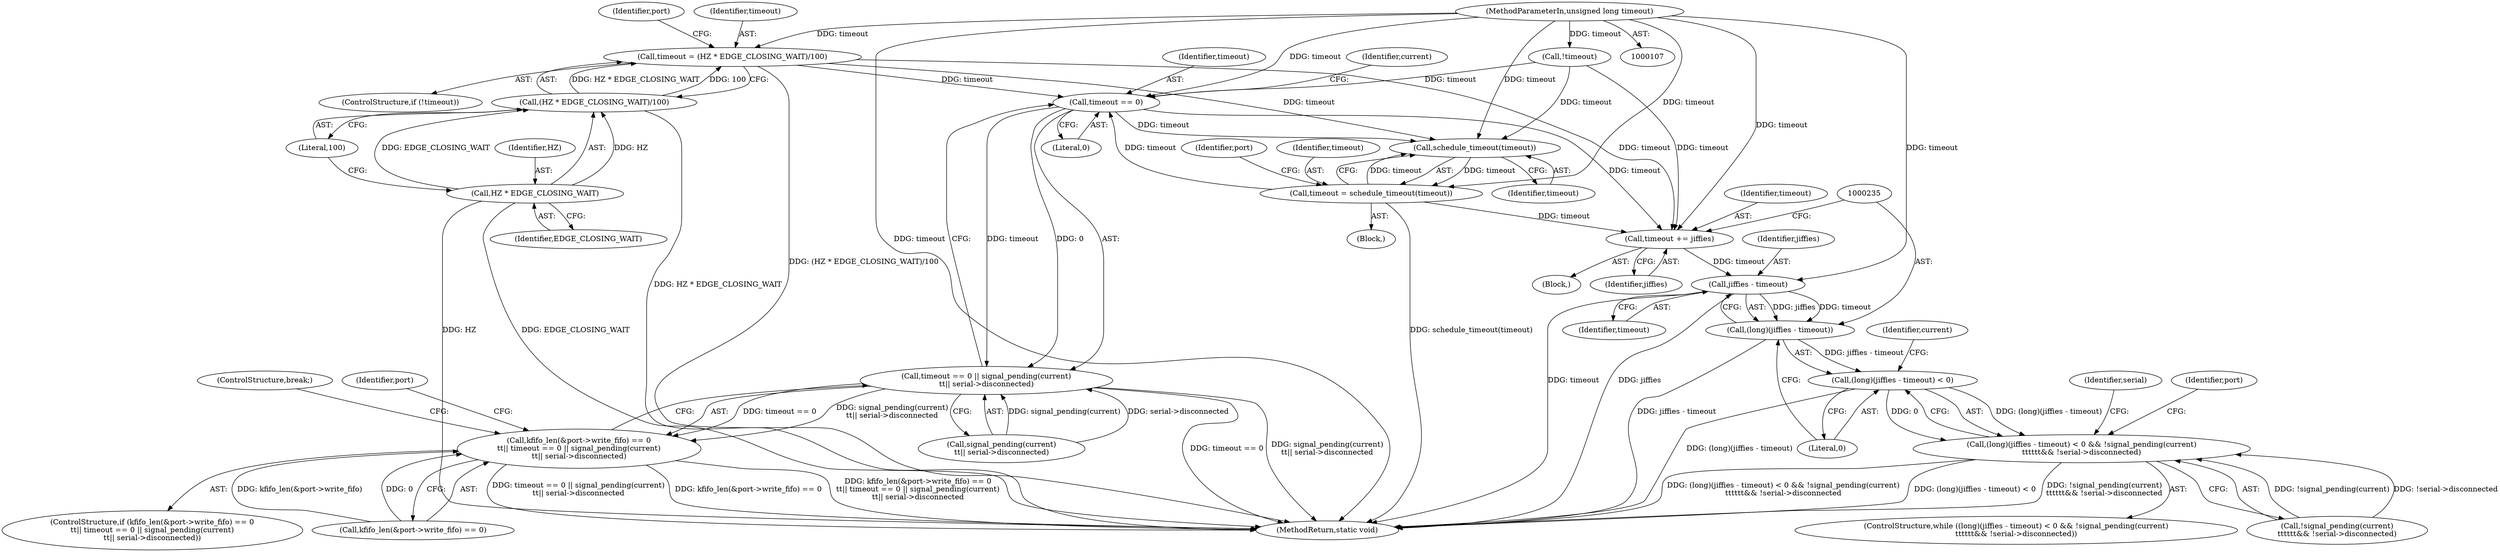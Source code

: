 digraph "0_linux_1ee0a224bc9aad1de496c795f96bc6ba2c394811@integer" {
"1000140" [label="(Call,timeout = (HZ * EDGE_CLOSING_WAIT)/100)"];
"1000142" [label="(Call,(HZ * EDGE_CLOSING_WAIT)/100)"];
"1000143" [label="(Call,HZ * EDGE_CLOSING_WAIT)"];
"1000109" [label="(MethodParameterIn,unsigned long timeout)"];
"1000178" [label="(Call,timeout == 0)"];
"1000177" [label="(Call,timeout == 0 || signal_pending(current)\n\t\t|| serial->disconnected)"];
"1000169" [label="(Call,kfifo_len(&port->write_fifo) == 0\n\t\t|| timeout == 0 || signal_pending(current)\n\t\t|| serial->disconnected)"];
"1000196" [label="(Call,schedule_timeout(timeout))"];
"1000194" [label="(Call,timeout = schedule_timeout(timeout))"];
"1000228" [label="(Call,timeout += jiffies)"];
"1000236" [label="(Call,jiffies - timeout)"];
"1000234" [label="(Call,(long)(jiffies - timeout))"];
"1000233" [label="(Call,(long)(jiffies - timeout) < 0)"];
"1000232" [label="(Call,(long)(jiffies - timeout) < 0 && !signal_pending(current)\n\t\t\t\t\t\t&& !serial->disconnected)"];
"1000258" [label="(Identifier,serial)"];
"1000140" [label="(Call,timeout = (HZ * EDGE_CLOSING_WAIT)/100)"];
"1000177" [label="(Call,timeout == 0 || signal_pending(current)\n\t\t|| serial->disconnected)"];
"1000236" [label="(Call,jiffies - timeout)"];
"1000233" [label="(Call,(long)(jiffies - timeout) < 0)"];
"1000109" [label="(MethodParameterIn,unsigned long timeout)"];
"1000238" [label="(Identifier,timeout)"];
"1000181" [label="(Call,signal_pending(current)\n\t\t|| serial->disconnected)"];
"1000170" [label="(Call,kfifo_len(&port->write_fifo) == 0)"];
"1000228" [label="(Call,timeout += jiffies)"];
"1000237" [label="(Identifier,jiffies)"];
"1000231" [label="(ControlStructure,while ((long)(jiffies - timeout) < 0 && !signal_pending(current)\n\t\t\t\t\t\t&& !serial->disconnected))"];
"1000142" [label="(Call,(HZ * EDGE_CLOSING_WAIT)/100)"];
"1000187" [label="(ControlStructure,break;)"];
"1000138" [label="(Call,!timeout)"];
"1000145" [label="(Identifier,EDGE_CLOSING_WAIT)"];
"1000279" [label="(MethodReturn,static void)"];
"1000179" [label="(Identifier,timeout)"];
"1000240" [label="(Call,!signal_pending(current)\n\t\t\t\t\t\t&& !serial->disconnected)"];
"1000169" [label="(Call,kfifo_len(&port->write_fifo) == 0\n\t\t|| timeout == 0 || signal_pending(current)\n\t\t|| serial->disconnected)"];
"1000243" [label="(Identifier,current)"];
"1000183" [label="(Identifier,current)"];
"1000144" [label="(Identifier,HZ)"];
"1000230" [label="(Identifier,jiffies)"];
"1000168" [label="(ControlStructure,if (kfifo_len(&port->write_fifo) == 0\n\t\t|| timeout == 0 || signal_pending(current)\n\t\t|| serial->disconnected))"];
"1000146" [label="(Literal,100)"];
"1000201" [label="(Identifier,port)"];
"1000197" [label="(Identifier,timeout)"];
"1000196" [label="(Call,schedule_timeout(timeout))"];
"1000165" [label="(Block,)"];
"1000191" [label="(Identifier,port)"];
"1000234" [label="(Call,(long)(jiffies - timeout))"];
"1000178" [label="(Call,timeout == 0)"];
"1000150" [label="(Identifier,port)"];
"1000111" [label="(Block,)"];
"1000195" [label="(Identifier,timeout)"];
"1000229" [label="(Identifier,timeout)"];
"1000239" [label="(Literal,0)"];
"1000141" [label="(Identifier,timeout)"];
"1000180" [label="(Literal,0)"];
"1000194" [label="(Call,timeout = schedule_timeout(timeout))"];
"1000137" [label="(ControlStructure,if (!timeout))"];
"1000232" [label="(Call,(long)(jiffies - timeout) < 0 && !signal_pending(current)\n\t\t\t\t\t\t&& !serial->disconnected)"];
"1000252" [label="(Identifier,port)"];
"1000143" [label="(Call,HZ * EDGE_CLOSING_WAIT)"];
"1000140" -> "1000137"  [label="AST: "];
"1000140" -> "1000142"  [label="CFG: "];
"1000141" -> "1000140"  [label="AST: "];
"1000142" -> "1000140"  [label="AST: "];
"1000150" -> "1000140"  [label="CFG: "];
"1000140" -> "1000279"  [label="DDG: (HZ * EDGE_CLOSING_WAIT)/100"];
"1000142" -> "1000140"  [label="DDG: HZ * EDGE_CLOSING_WAIT"];
"1000142" -> "1000140"  [label="DDG: 100"];
"1000109" -> "1000140"  [label="DDG: timeout"];
"1000140" -> "1000178"  [label="DDG: timeout"];
"1000140" -> "1000196"  [label="DDG: timeout"];
"1000140" -> "1000228"  [label="DDG: timeout"];
"1000142" -> "1000146"  [label="CFG: "];
"1000143" -> "1000142"  [label="AST: "];
"1000146" -> "1000142"  [label="AST: "];
"1000142" -> "1000279"  [label="DDG: HZ * EDGE_CLOSING_WAIT"];
"1000143" -> "1000142"  [label="DDG: HZ"];
"1000143" -> "1000142"  [label="DDG: EDGE_CLOSING_WAIT"];
"1000143" -> "1000145"  [label="CFG: "];
"1000144" -> "1000143"  [label="AST: "];
"1000145" -> "1000143"  [label="AST: "];
"1000146" -> "1000143"  [label="CFG: "];
"1000143" -> "1000279"  [label="DDG: HZ"];
"1000143" -> "1000279"  [label="DDG: EDGE_CLOSING_WAIT"];
"1000109" -> "1000107"  [label="AST: "];
"1000109" -> "1000279"  [label="DDG: timeout"];
"1000109" -> "1000138"  [label="DDG: timeout"];
"1000109" -> "1000178"  [label="DDG: timeout"];
"1000109" -> "1000194"  [label="DDG: timeout"];
"1000109" -> "1000196"  [label="DDG: timeout"];
"1000109" -> "1000228"  [label="DDG: timeout"];
"1000109" -> "1000236"  [label="DDG: timeout"];
"1000178" -> "1000177"  [label="AST: "];
"1000178" -> "1000180"  [label="CFG: "];
"1000179" -> "1000178"  [label="AST: "];
"1000180" -> "1000178"  [label="AST: "];
"1000183" -> "1000178"  [label="CFG: "];
"1000177" -> "1000178"  [label="CFG: "];
"1000178" -> "1000177"  [label="DDG: timeout"];
"1000178" -> "1000177"  [label="DDG: 0"];
"1000194" -> "1000178"  [label="DDG: timeout"];
"1000138" -> "1000178"  [label="DDG: timeout"];
"1000178" -> "1000196"  [label="DDG: timeout"];
"1000178" -> "1000228"  [label="DDG: timeout"];
"1000177" -> "1000169"  [label="AST: "];
"1000177" -> "1000181"  [label="CFG: "];
"1000181" -> "1000177"  [label="AST: "];
"1000169" -> "1000177"  [label="CFG: "];
"1000177" -> "1000279"  [label="DDG: signal_pending(current)\n\t\t|| serial->disconnected"];
"1000177" -> "1000279"  [label="DDG: timeout == 0"];
"1000177" -> "1000169"  [label="DDG: timeout == 0"];
"1000177" -> "1000169"  [label="DDG: signal_pending(current)\n\t\t|| serial->disconnected"];
"1000181" -> "1000177"  [label="DDG: signal_pending(current)"];
"1000181" -> "1000177"  [label="DDG: serial->disconnected"];
"1000169" -> "1000168"  [label="AST: "];
"1000169" -> "1000170"  [label="CFG: "];
"1000170" -> "1000169"  [label="AST: "];
"1000187" -> "1000169"  [label="CFG: "];
"1000191" -> "1000169"  [label="CFG: "];
"1000169" -> "1000279"  [label="DDG: kfifo_len(&port->write_fifo) == 0\n\t\t|| timeout == 0 || signal_pending(current)\n\t\t|| serial->disconnected"];
"1000169" -> "1000279"  [label="DDG: timeout == 0 || signal_pending(current)\n\t\t|| serial->disconnected"];
"1000169" -> "1000279"  [label="DDG: kfifo_len(&port->write_fifo) == 0"];
"1000170" -> "1000169"  [label="DDG: kfifo_len(&port->write_fifo)"];
"1000170" -> "1000169"  [label="DDG: 0"];
"1000196" -> "1000194"  [label="AST: "];
"1000196" -> "1000197"  [label="CFG: "];
"1000197" -> "1000196"  [label="AST: "];
"1000194" -> "1000196"  [label="CFG: "];
"1000196" -> "1000194"  [label="DDG: timeout"];
"1000194" -> "1000196"  [label="DDG: timeout"];
"1000138" -> "1000196"  [label="DDG: timeout"];
"1000194" -> "1000165"  [label="AST: "];
"1000195" -> "1000194"  [label="AST: "];
"1000201" -> "1000194"  [label="CFG: "];
"1000194" -> "1000279"  [label="DDG: schedule_timeout(timeout)"];
"1000194" -> "1000228"  [label="DDG: timeout"];
"1000228" -> "1000111"  [label="AST: "];
"1000228" -> "1000230"  [label="CFG: "];
"1000229" -> "1000228"  [label="AST: "];
"1000230" -> "1000228"  [label="AST: "];
"1000235" -> "1000228"  [label="CFG: "];
"1000138" -> "1000228"  [label="DDG: timeout"];
"1000228" -> "1000236"  [label="DDG: timeout"];
"1000236" -> "1000234"  [label="AST: "];
"1000236" -> "1000238"  [label="CFG: "];
"1000237" -> "1000236"  [label="AST: "];
"1000238" -> "1000236"  [label="AST: "];
"1000234" -> "1000236"  [label="CFG: "];
"1000236" -> "1000279"  [label="DDG: jiffies"];
"1000236" -> "1000279"  [label="DDG: timeout"];
"1000236" -> "1000234"  [label="DDG: jiffies"];
"1000236" -> "1000234"  [label="DDG: timeout"];
"1000234" -> "1000233"  [label="AST: "];
"1000235" -> "1000234"  [label="AST: "];
"1000239" -> "1000234"  [label="CFG: "];
"1000234" -> "1000279"  [label="DDG: jiffies - timeout"];
"1000234" -> "1000233"  [label="DDG: jiffies - timeout"];
"1000233" -> "1000232"  [label="AST: "];
"1000233" -> "1000239"  [label="CFG: "];
"1000239" -> "1000233"  [label="AST: "];
"1000243" -> "1000233"  [label="CFG: "];
"1000232" -> "1000233"  [label="CFG: "];
"1000233" -> "1000279"  [label="DDG: (long)(jiffies - timeout)"];
"1000233" -> "1000232"  [label="DDG: (long)(jiffies - timeout)"];
"1000233" -> "1000232"  [label="DDG: 0"];
"1000232" -> "1000231"  [label="AST: "];
"1000232" -> "1000240"  [label="CFG: "];
"1000240" -> "1000232"  [label="AST: "];
"1000252" -> "1000232"  [label="CFG: "];
"1000258" -> "1000232"  [label="CFG: "];
"1000232" -> "1000279"  [label="DDG: (long)(jiffies - timeout) < 0"];
"1000232" -> "1000279"  [label="DDG: !signal_pending(current)\n\t\t\t\t\t\t&& !serial->disconnected"];
"1000232" -> "1000279"  [label="DDG: (long)(jiffies - timeout) < 0 && !signal_pending(current)\n\t\t\t\t\t\t&& !serial->disconnected"];
"1000240" -> "1000232"  [label="DDG: !signal_pending(current)"];
"1000240" -> "1000232"  [label="DDG: !serial->disconnected"];
}

